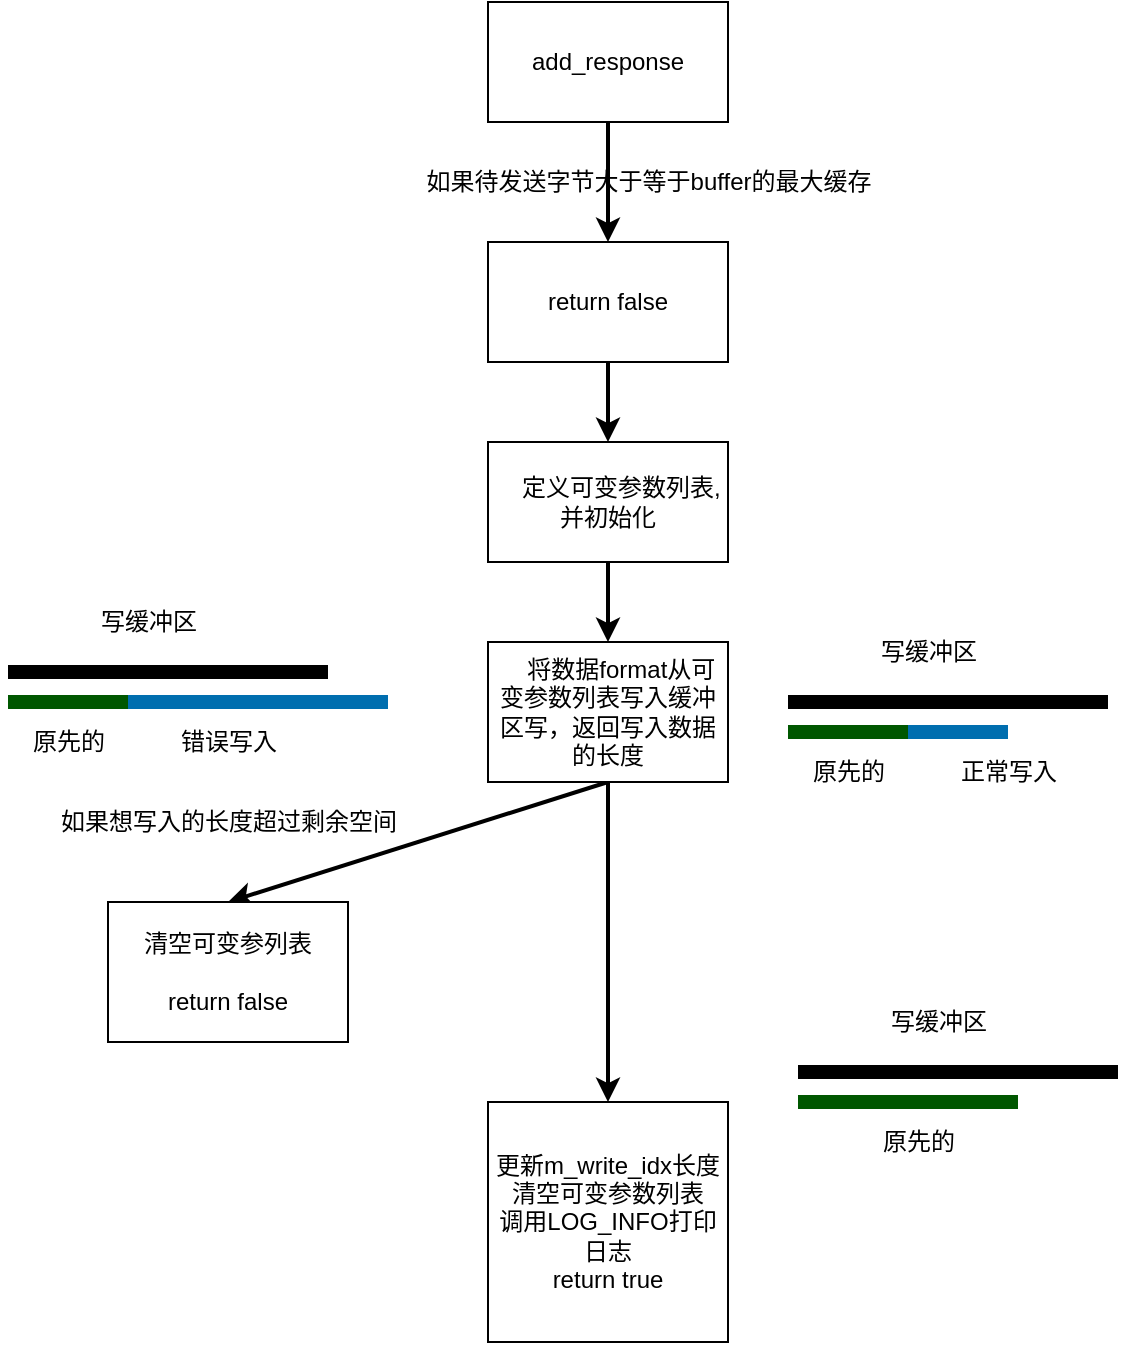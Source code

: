 <mxfile>
    <diagram id="pdVutPkeriYfF7LXhHxa" name="第 1 页">
        <mxGraphModel dx="1051" dy="627" grid="1" gridSize="10" guides="1" tooltips="1" connect="1" arrows="1" fold="1" page="1" pageScale="1" pageWidth="1200" pageHeight="1920" background="#FFFFFF" math="0" shadow="0">
            <root>
                <mxCell id="0"/>
                <mxCell id="1" parent="0"/>
                <mxCell id="4" style="edgeStyle=none;html=1;exitX=0.5;exitY=1;exitDx=0;exitDy=0;entryX=0.5;entryY=0;entryDx=0;entryDy=0;strokeColor=#000000;strokeWidth=2;" parent="1" source="2" target="3" edge="1">
                    <mxGeometry relative="1" as="geometry"/>
                </mxCell>
                <mxCell id="2" value="add_response" style="whiteSpace=wrap;html=1;" parent="1" vertex="1">
                    <mxGeometry x="510" y="70" width="120" height="60" as="geometry"/>
                </mxCell>
                <mxCell id="54" style="edgeStyle=none;html=1;exitX=0.5;exitY=1;exitDx=0;exitDy=0;entryX=0.5;entryY=0;entryDx=0;entryDy=0;fontColor=#000000;strokeColor=#000000;strokeWidth=2;" parent="1" source="3" target="6" edge="1">
                    <mxGeometry relative="1" as="geometry"/>
                </mxCell>
                <mxCell id="3" value="return false" style="whiteSpace=wrap;html=1;" parent="1" vertex="1">
                    <mxGeometry x="510" y="190" width="120" height="60" as="geometry"/>
                </mxCell>
                <mxCell id="5" value="&lt;font color=&quot;#000000&quot;&gt;如果待发送字节大于等于buffer的最大缓存&lt;/font&gt;" style="text;html=1;align=center;verticalAlign=middle;resizable=0;points=[];autosize=1;strokeColor=none;fillColor=none;" parent="1" vertex="1">
                    <mxGeometry x="470" y="150" width="240" height="20" as="geometry"/>
                </mxCell>
                <mxCell id="53" style="edgeStyle=none;html=1;exitX=0.5;exitY=1;exitDx=0;exitDy=0;entryX=0.5;entryY=0;entryDx=0;entryDy=0;fontColor=#000000;strokeColor=#000000;strokeWidth=2;" parent="1" source="6" target="7" edge="1">
                    <mxGeometry relative="1" as="geometry"/>
                </mxCell>
                <mxCell id="6" value="&lt;div&gt;&amp;nbsp; &amp;nbsp; 定义可变参数列表,并初始化&lt;/div&gt;" style="whiteSpace=wrap;html=1;" parent="1" vertex="1">
                    <mxGeometry x="510" y="290" width="120" height="60" as="geometry"/>
                </mxCell>
                <mxCell id="18" style="edgeStyle=none;html=1;exitX=0.5;exitY=1;exitDx=0;exitDy=0;entryX=0.5;entryY=0;entryDx=0;entryDy=0;fontColor=#000000;strokeColor=#000000;strokeWidth=2;" parent="1" source="7" target="17" edge="1">
                    <mxGeometry relative="1" as="geometry"/>
                </mxCell>
                <mxCell id="52" style="edgeStyle=none;html=1;exitX=0.5;exitY=1;exitDx=0;exitDy=0;entryX=0.5;entryY=0;entryDx=0;entryDy=0;fontColor=#000000;strokeColor=#000000;strokeWidth=2;" parent="1" source="7" target="39" edge="1">
                    <mxGeometry relative="1" as="geometry"/>
                </mxCell>
                <mxCell id="7" value="&lt;div&gt;&amp;nbsp; &amp;nbsp; 将数据format从可变参数列表写入缓冲区写，返回写入数据的长度&lt;/div&gt;" style="whiteSpace=wrap;html=1;" parent="1" vertex="1">
                    <mxGeometry x="510" y="390" width="120" height="70" as="geometry"/>
                </mxCell>
                <mxCell id="10" value="" style="line;strokeWidth=7;html=1;fontColor=#000000;strokeColor=#000000;" parent="1" vertex="1">
                    <mxGeometry x="660" y="415" width="160" height="10" as="geometry"/>
                </mxCell>
                <mxCell id="11" value="" style="line;strokeWidth=7;html=1;fontColor=#ffffff;strokeColor=#005700;fillColor=#008a00;" parent="1" vertex="1">
                    <mxGeometry x="660" y="425" width="60" height="20" as="geometry"/>
                </mxCell>
                <mxCell id="12" value="" style="line;strokeWidth=7;html=1;fontColor=#ffffff;strokeColor=#006EAF;fillColor=#1ba1e2;" parent="1" vertex="1">
                    <mxGeometry x="720" y="425" width="50" height="20" as="geometry"/>
                </mxCell>
                <mxCell id="13" value="&lt;font color=&quot;#000000&quot;&gt;写缓冲区&lt;/font&gt;" style="text;html=1;align=center;verticalAlign=middle;resizable=0;points=[];autosize=1;strokeColor=none;fillColor=none;" parent="1" vertex="1">
                    <mxGeometry x="700" y="385" width="60" height="20" as="geometry"/>
                </mxCell>
                <mxCell id="15" value="&lt;font color=&quot;#000000&quot;&gt;正常写入&lt;/font&gt;" style="text;html=1;align=center;verticalAlign=middle;resizable=0;points=[];autosize=1;strokeColor=none;fillColor=none;" parent="1" vertex="1">
                    <mxGeometry x="740" y="445" width="60" height="20" as="geometry"/>
                </mxCell>
                <mxCell id="16" value="&lt;font color=&quot;#000000&quot;&gt;原先的&lt;/font&gt;" style="text;html=1;align=center;verticalAlign=middle;resizable=0;points=[];autosize=1;strokeColor=none;fillColor=none;" parent="1" vertex="1">
                    <mxGeometry x="665" y="445" width="50" height="20" as="geometry"/>
                </mxCell>
                <mxCell id="17" value="清空可变参列表&lt;br&gt;&lt;br&gt;return false" style="whiteSpace=wrap;html=1;" parent="1" vertex="1">
                    <mxGeometry x="320" y="520" width="120" height="70" as="geometry"/>
                </mxCell>
                <mxCell id="19" value="&lt;font color=&quot;#000000&quot;&gt;如果想写入的长度超过剩余空间&lt;/font&gt;" style="text;html=1;align=center;verticalAlign=middle;resizable=0;points=[];autosize=1;strokeColor=none;fillColor=none;" parent="1" vertex="1">
                    <mxGeometry x="290" y="470" width="180" height="20" as="geometry"/>
                </mxCell>
                <mxCell id="33" value="" style="line;strokeWidth=7;html=1;fontColor=#000000;strokeColor=#000000;" parent="1" vertex="1">
                    <mxGeometry x="270" y="400" width="160" height="10" as="geometry"/>
                </mxCell>
                <mxCell id="34" value="" style="line;strokeWidth=7;html=1;fontColor=#ffffff;strokeColor=#005700;fillColor=#008a00;" parent="1" vertex="1">
                    <mxGeometry x="270" y="410" width="60" height="20" as="geometry"/>
                </mxCell>
                <mxCell id="35" value="" style="line;strokeWidth=7;html=1;fontColor=#ffffff;strokeColor=#006EAF;fillColor=#1ba1e2;" parent="1" vertex="1">
                    <mxGeometry x="330" y="410" width="130" height="20" as="geometry"/>
                </mxCell>
                <mxCell id="36" value="&lt;font color=&quot;#000000&quot;&gt;写缓冲区&lt;/font&gt;" style="text;html=1;align=center;verticalAlign=middle;resizable=0;points=[];autosize=1;strokeColor=none;fillColor=none;" parent="1" vertex="1">
                    <mxGeometry x="310" y="370" width="60" height="20" as="geometry"/>
                </mxCell>
                <mxCell id="37" value="&lt;font color=&quot;#000000&quot;&gt;错误写入&lt;/font&gt;" style="text;html=1;align=center;verticalAlign=middle;resizable=0;points=[];autosize=1;strokeColor=none;fillColor=none;" parent="1" vertex="1">
                    <mxGeometry x="350" y="430" width="60" height="20" as="geometry"/>
                </mxCell>
                <mxCell id="38" value="&lt;font color=&quot;#000000&quot;&gt;原先的&lt;/font&gt;" style="text;html=1;align=center;verticalAlign=middle;resizable=0;points=[];autosize=1;strokeColor=none;fillColor=none;" parent="1" vertex="1">
                    <mxGeometry x="275" y="430" width="50" height="20" as="geometry"/>
                </mxCell>
                <mxCell id="39" value="更新m_write_idx长度&lt;br&gt;清空可变参数列表&lt;br&gt;调用LOG_INFO打印日志&lt;br&gt;return true" style="whiteSpace=wrap;html=1;" parent="1" vertex="1">
                    <mxGeometry x="510" y="620" width="120" height="120" as="geometry"/>
                </mxCell>
                <mxCell id="46" value="" style="line;strokeWidth=7;html=1;fontColor=#000000;strokeColor=#000000;" parent="1" vertex="1">
                    <mxGeometry x="665" y="600" width="160" height="10" as="geometry"/>
                </mxCell>
                <mxCell id="47" value="" style="line;strokeWidth=7;html=1;fontColor=#ffffff;strokeColor=#005700;fillColor=#008a00;" parent="1" vertex="1">
                    <mxGeometry x="665" y="610" width="60" height="20" as="geometry"/>
                </mxCell>
                <mxCell id="48" value="" style="line;strokeWidth=7;html=1;fontColor=#ffffff;strokeColor=#005700;fillColor=#008a00;" parent="1" vertex="1">
                    <mxGeometry x="725" y="610" width="50" height="20" as="geometry"/>
                </mxCell>
                <mxCell id="49" value="&lt;font color=&quot;#000000&quot;&gt;写缓冲区&lt;/font&gt;" style="text;html=1;align=center;verticalAlign=middle;resizable=0;points=[];autosize=1;strokeColor=none;fillColor=none;" parent="1" vertex="1">
                    <mxGeometry x="705" y="570" width="60" height="20" as="geometry"/>
                </mxCell>
                <mxCell id="51" value="&lt;font color=&quot;#000000&quot;&gt;原先的&lt;/font&gt;" style="text;html=1;align=center;verticalAlign=middle;resizable=0;points=[];autosize=1;strokeColor=none;fillColor=none;" parent="1" vertex="1">
                    <mxGeometry x="700" y="630" width="50" height="20" as="geometry"/>
                </mxCell>
            </root>
        </mxGraphModel>
    </diagram>
</mxfile>